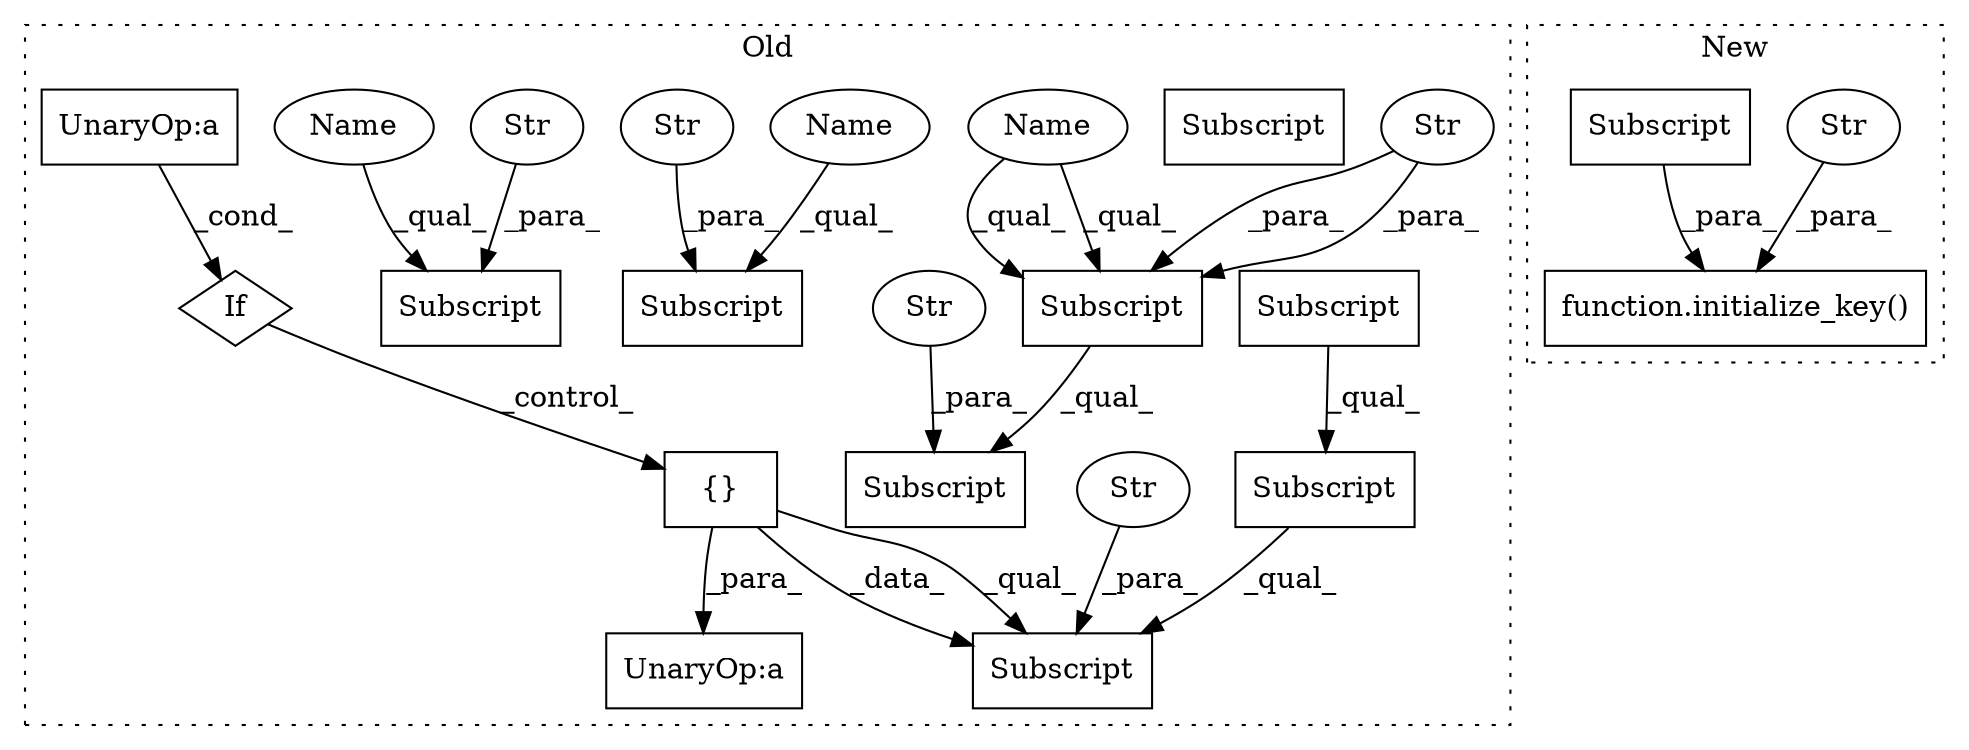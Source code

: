 digraph G {
subgraph cluster0 {
1 [label="Subscript" a="63" s="16268,0" l="49,0" shape="box"];
3 [label="Str" a="66" s="16311" l="5" shape="ellipse"];
5 [label="{}" a="59" s="15994,15998" l="1,0" shape="box"];
6 [label="If" a="96" s="15850" l="3" shape="diamond"];
7 [label="Subscript" a="63" s="15704,0" l="27,0" shape="box"];
8 [label="Str" a="66" s="15711" l="19" shape="ellipse"];
9 [label="Subscript" a="63" s="15769,0" l="42,0" shape="box"];
10 [label="Str" a="66" s="15797" l="13" shape="ellipse"];
11 [label="Subscript" a="63" s="15769,0" l="27,0" shape="box"];
12 [label="Str" a="66" s="15776" l="19" shape="ellipse"];
13 [label="UnaryOp:a" a="61" s="16019" l="64" shape="box"];
14 [label="UnaryOp:a" a="61" s="15853" l="62" shape="box"];
15 [label="Subscript" a="63" s="15872,0" l="27,0" shape="box"];
16 [label="Str" a="66" s="15879" l="19" shape="ellipse"];
17 [label="Name" a="87" s="15872" l="6" shape="ellipse"];
18 [label="Name" a="87" s="15769" l="6" shape="ellipse"];
19 [label="Name" a="87" s="15704" l="6" shape="ellipse"];
20 [label="Subscript" a="63" s="16268,0" l="42,0" shape="box"];
21 [label="Subscript" a="63" s="16268,0" l="27,0" shape="box"];
22 [label="Subscript" a="63" s="15769,0" l="27,0" shape="box"];
label = "Old";
style="dotted";
}
subgraph cluster1 {
2 [label="function.initialize_key()" a="75" s="15555,15633" l="36,18" shape="box"];
4 [label="Str" a="66" s="15620" l="13" shape="ellipse"];
23 [label="Subscript" a="63" s="15591,0" l="27,0" shape="box"];
label = "New";
style="dotted";
}
3 -> 1 [label="_para_"];
4 -> 2 [label="_para_"];
5 -> 13 [label="_para_"];
5 -> 1 [label="_data_"];
5 -> 1 [label="_qual_"];
6 -> 5 [label="_control_"];
8 -> 7 [label="_para_"];
10 -> 9 [label="_para_"];
12 -> 22 [label="_para_"];
12 -> 22 [label="_para_"];
14 -> 6 [label="_cond_"];
16 -> 15 [label="_para_"];
17 -> 15 [label="_qual_"];
18 -> 22 [label="_qual_"];
18 -> 22 [label="_qual_"];
19 -> 7 [label="_qual_"];
20 -> 1 [label="_qual_"];
21 -> 20 [label="_qual_"];
22 -> 9 [label="_qual_"];
23 -> 2 [label="_para_"];
}